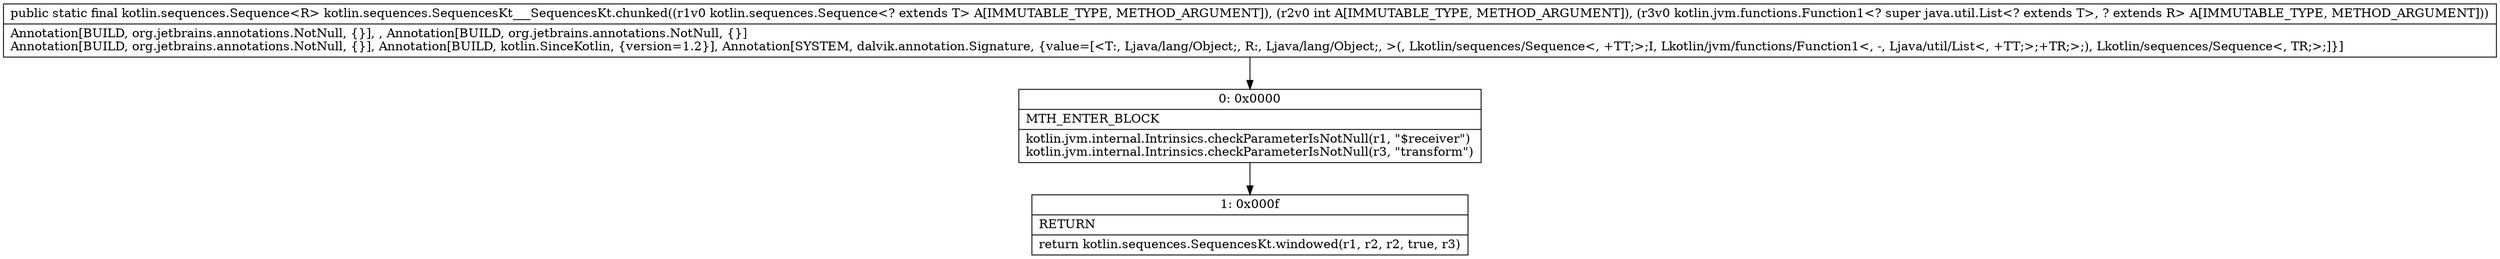 digraph "CFG forkotlin.sequences.SequencesKt___SequencesKt.chunked(Lkotlin\/sequences\/Sequence;ILkotlin\/jvm\/functions\/Function1;)Lkotlin\/sequences\/Sequence;" {
Node_0 [shape=record,label="{0\:\ 0x0000|MTH_ENTER_BLOCK\l|kotlin.jvm.internal.Intrinsics.checkParameterIsNotNull(r1, \"$receiver\")\lkotlin.jvm.internal.Intrinsics.checkParameterIsNotNull(r3, \"transform\")\l}"];
Node_1 [shape=record,label="{1\:\ 0x000f|RETURN\l|return kotlin.sequences.SequencesKt.windowed(r1, r2, r2, true, r3)\l}"];
MethodNode[shape=record,label="{public static final kotlin.sequences.Sequence\<R\> kotlin.sequences.SequencesKt___SequencesKt.chunked((r1v0 kotlin.sequences.Sequence\<? extends T\> A[IMMUTABLE_TYPE, METHOD_ARGUMENT]), (r2v0 int A[IMMUTABLE_TYPE, METHOD_ARGUMENT]), (r3v0 kotlin.jvm.functions.Function1\<? super java.util.List\<? extends T\>, ? extends R\> A[IMMUTABLE_TYPE, METHOD_ARGUMENT]))  | Annotation[BUILD, org.jetbrains.annotations.NotNull, \{\}], , Annotation[BUILD, org.jetbrains.annotations.NotNull, \{\}]\lAnnotation[BUILD, org.jetbrains.annotations.NotNull, \{\}], Annotation[BUILD, kotlin.SinceKotlin, \{version=1.2\}], Annotation[SYSTEM, dalvik.annotation.Signature, \{value=[\<T:, Ljava\/lang\/Object;, R:, Ljava\/lang\/Object;, \>(, Lkotlin\/sequences\/Sequence\<, +TT;\>;I, Lkotlin\/jvm\/functions\/Function1\<, \-, Ljava\/util\/List\<, +TT;\>;+TR;\>;), Lkotlin\/sequences\/Sequence\<, TR;\>;]\}]\l}"];
MethodNode -> Node_0;
Node_0 -> Node_1;
}

